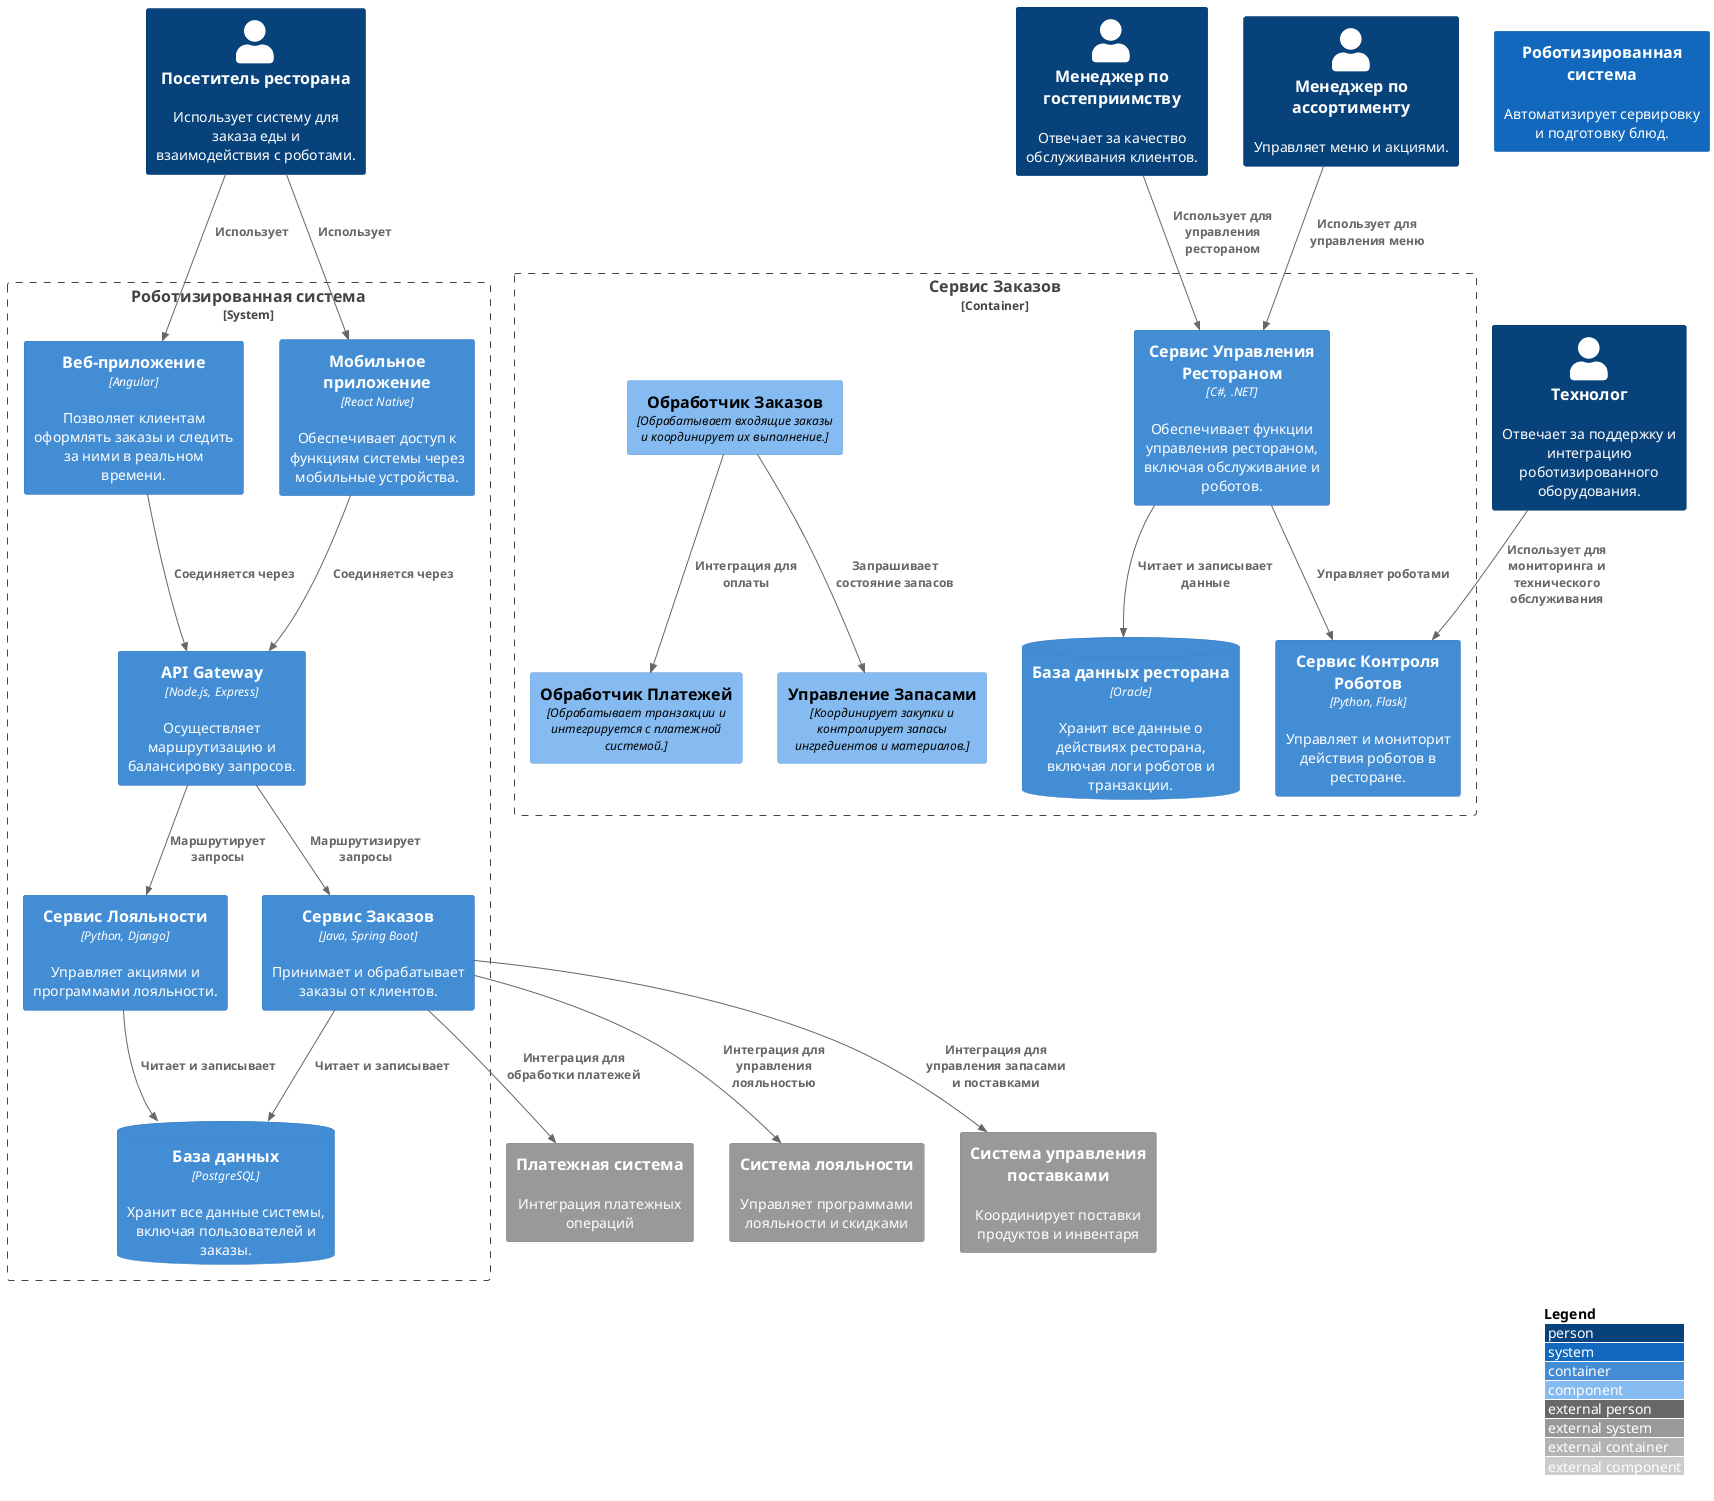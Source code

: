 @startuml Detailed_C4_Model

!include <C4/C4_Context.puml>
!include <C4/C4_Container.puml>
!include <C4/C4_Component.puml>

' Контекстная диаграмма
LAYOUT_WITH_LEGEND()

Person(visitor, "Посетитель ресторана", "Использует систему для заказа еды и взаимодействия с роботами.")
Person(hospManager, "Менеджер по гостеприимству", "Отвечает за качество обслуживания клиентов.")
Person(assortmentManager, "Менеджер по ассортименту", "Управляет меню и акциями.")
Person(technologist, "Технолог", "Отвечает за поддержку и интеграцию роботизированного оборудования.")
System(robotics, "Роботизированная система", "Автоматизирует сервировку и подготовку блюд.")

System_Ext(paymentGateway, "Платежная система", "Интеграция платежных операций")
System_Ext(loyaltySystem, "Система лояльности", "Управляет программами лояльности и скидками")
System_Ext(supplyChainSystem, "Система управления поставками", "Координирует поставки продуктов и инвентаря")

' Контейнерная диаграмма
System_Boundary(c2, "Роботизированная система") {
    Container(webApp, "Веб-приложение", "Angular", "Позволяет клиентам оформлять заказы и следить за ними в реальном времени.")
    Container(mobileApp, "Мобильное приложение", "React Native", "Обеспечивает доступ к функциям системы через мобильные устройства.")
    Container(apiGateway, "API Gateway", "Node.js, Express", "Осуществляет маршрутизацию и балансировку запросов.")
    Container(orderService, "Сервис Заказов", "Java, Spring Boot", "Принимает и обрабатывает заказы от клиентов.")
    Container(loyaltyService, "Сервис Лояльности", "Python, Django", "Управляет акциями и программами лояльности.")
    ContainerDb(db, "База данных", "PostgreSQL", "Хранит все данные системы, включая пользователей и заказы.")

    Rel(visitor, webApp, "Использует")
    Rel(visitor, mobileApp, "Использует")
    Rel(webApp, apiGateway, "Соединяется через")
    Rel(mobileApp, apiGateway, "Соединяется через")
    Rel(apiGateway, orderService, "Маршрутизирует запросы")
    Rel(apiGateway, loyaltyService, "Маршрутирует запросы")
    Rel(orderService, db, "Читает и записывает")
    Rel(loyaltyService, db, "Читает и записывает")
}

' Компонентная диаграмма
Container_Boundary(c3, "Сервис Заказов") {
    Component(orderProcessing, "Обработчик Заказов", "Обрабатывает входящие заказы и координирует их выполнение.")
    Component(paymentProcessing, "Обработчик Платежей", "Обрабатывает транзакции и интегрируется с платежной системой.")
   Component(inventoryManagement, "Управление Запасами", "Координирует закупки и контролирует запасы ингредиентов и материалов.")
    Container(restaurantManagementService, "Сервис Управления Рестораном", "C#, .NET", "Обеспечивает функции управления рестораном, включая обслуживание и роботов.")
    Container(roboticsControlService, "Сервис Контроля Роботов", "Python, Flask", "Управляет и мониторит действия роботов в ресторане.")
    ContainerDb(restaurantDb, "База данных ресторана", "Oracle", "Хранит все данные о действиях ресторана, включая логи роботов и транзакции.")

    Rel(orderProcessing, paymentProcessing, "Интеграция для оплаты")
    Rel(orderProcessing, inventoryManagement, "Запрашивает состояние запасов")
    Rel(restaurantManagementService, roboticsControlService, "Управляет роботами")
    Rel(restaurantManagementService, restaurantDb, "Читает и записывает данные")
}

' Связи между системами и пользователями
Rel_D(hospManager, restaurantManagementService, "Использует для управления рестораном")
Rel_D(assortmentManager, restaurantManagementService, "Использует для управления меню")
Rel_D(technologist, roboticsControlService, "Использует для мониторинга и технического обслуживания")

' Внешние интеграции
Rel_D(orderService, paymentGateway, "Интеграция для обработки платежей")
Rel_D(orderService, loyaltySystem, "Интеграция для управления лояльностью")
Rel_D(orderService, supplyChainSystem, "Интеграция для управления запасами и поставками")

@enduml
